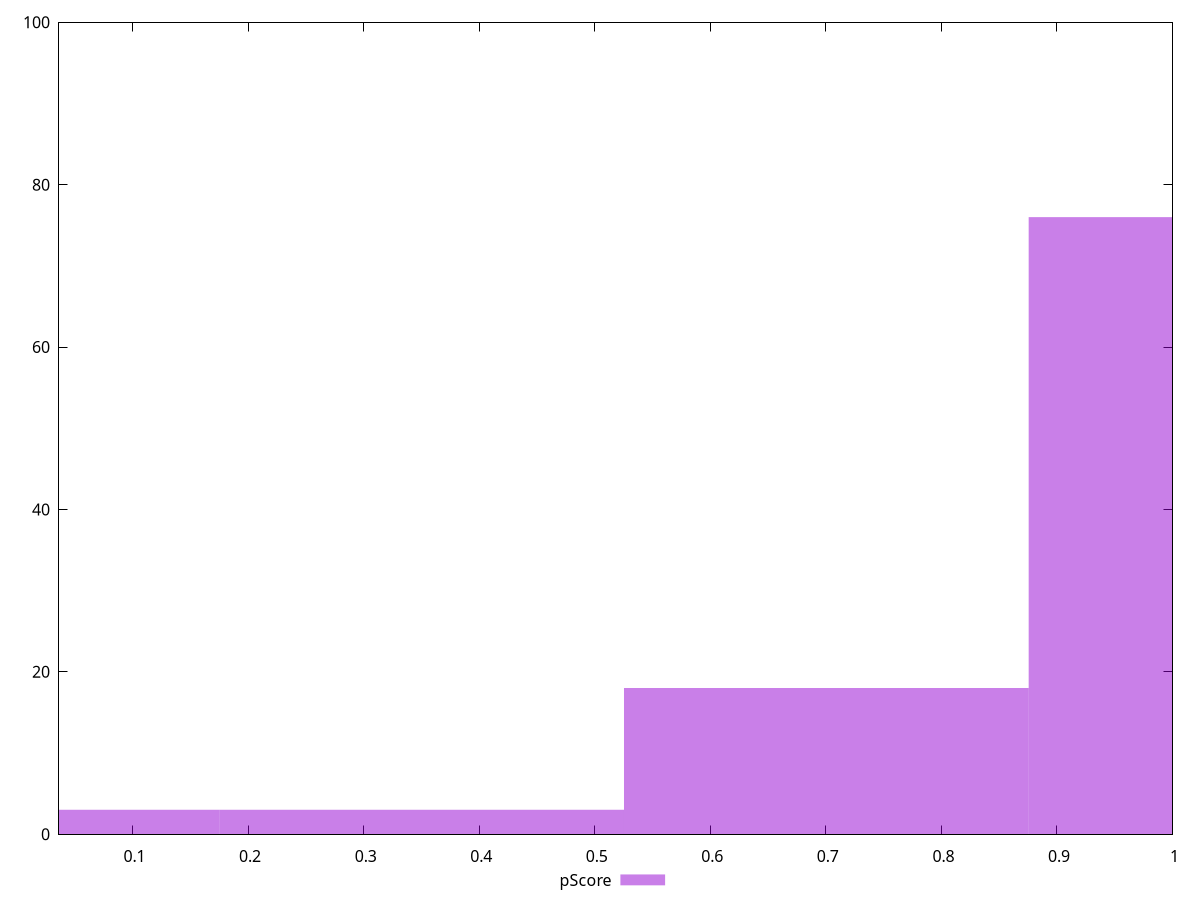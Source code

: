 reset

$pScore <<EOF
0.3502120780694048 3
0 3
1.0506362342082145 76
0.7004241561388096 18
EOF

set key outside below
set boxwidth 0.3502120780694048
set xrange [0.0363633756464351:1]
set yrange [0:100]
set trange [0:100]
set style fill transparent solid 0.5 noborder
set terminal svg size 640, 490 enhanced background rgb 'white'
set output "report/report_00029_2021-02-24T13-36-40.390Z/total-blocking-time/samples/agenda/pScore/histogram.svg"

plot $pScore title "pScore" with boxes

reset
